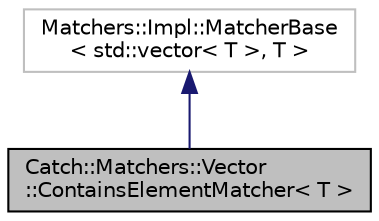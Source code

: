 digraph "Catch::Matchers::Vector::ContainsElementMatcher&lt; T &gt;"
{
  edge [fontname="Helvetica",fontsize="10",labelfontname="Helvetica",labelfontsize="10"];
  node [fontname="Helvetica",fontsize="10",shape=record];
  Node1 [label="Catch::Matchers::Vector\l::ContainsElementMatcher\< T \>",height=0.2,width=0.4,color="black", fillcolor="grey75", style="filled", fontcolor="black"];
  Node2 -> Node1 [dir="back",color="midnightblue",fontsize="10",style="solid"];
  Node2 [label="Matchers::Impl::MatcherBase\l\< std::vector\< T \>, T \>",height=0.2,width=0.4,color="grey75", fillcolor="white", style="filled"];
}

